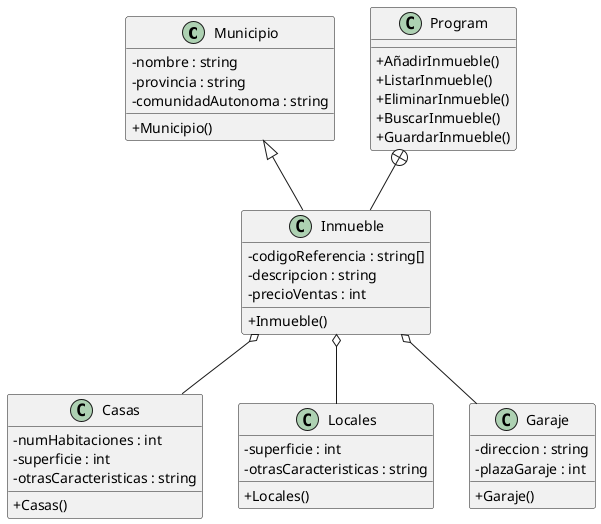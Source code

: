 @startuml Municipios
skinparam classAttributeIconSize 0
class Municipio
{
    -nombre : string
    -provincia : string
    -comunidadAutonoma : string
    +Municipio()
}
class Inmueble
{
    -codigoReferencia : string[]
    -descripcion : string
    -precioVentas : int
    +Inmueble()
}
class Casas
{
    -numHabitaciones : int 
    -superficie : int
    -otrasCaracteristicas : string
    +Casas()
}
class Locales
{
    -superficie : int
    -otrasCaracteristicas : string
    +Locales()
}
class Garaje
{
    -direccion : string
    -plazaGaraje : int
    +Garaje()
}
class Program
{
    +AñadirInmueble()
    +ListarInmueble()
    +EliminarInmueble()
    +BuscarInmueble()
    +GuardarInmueble()
}
Municipio <|-- Inmueble
Inmueble o-- Casas
Inmueble o-- Locales
Inmueble o-- Garaje
Program +-- Inmueble
@enduml